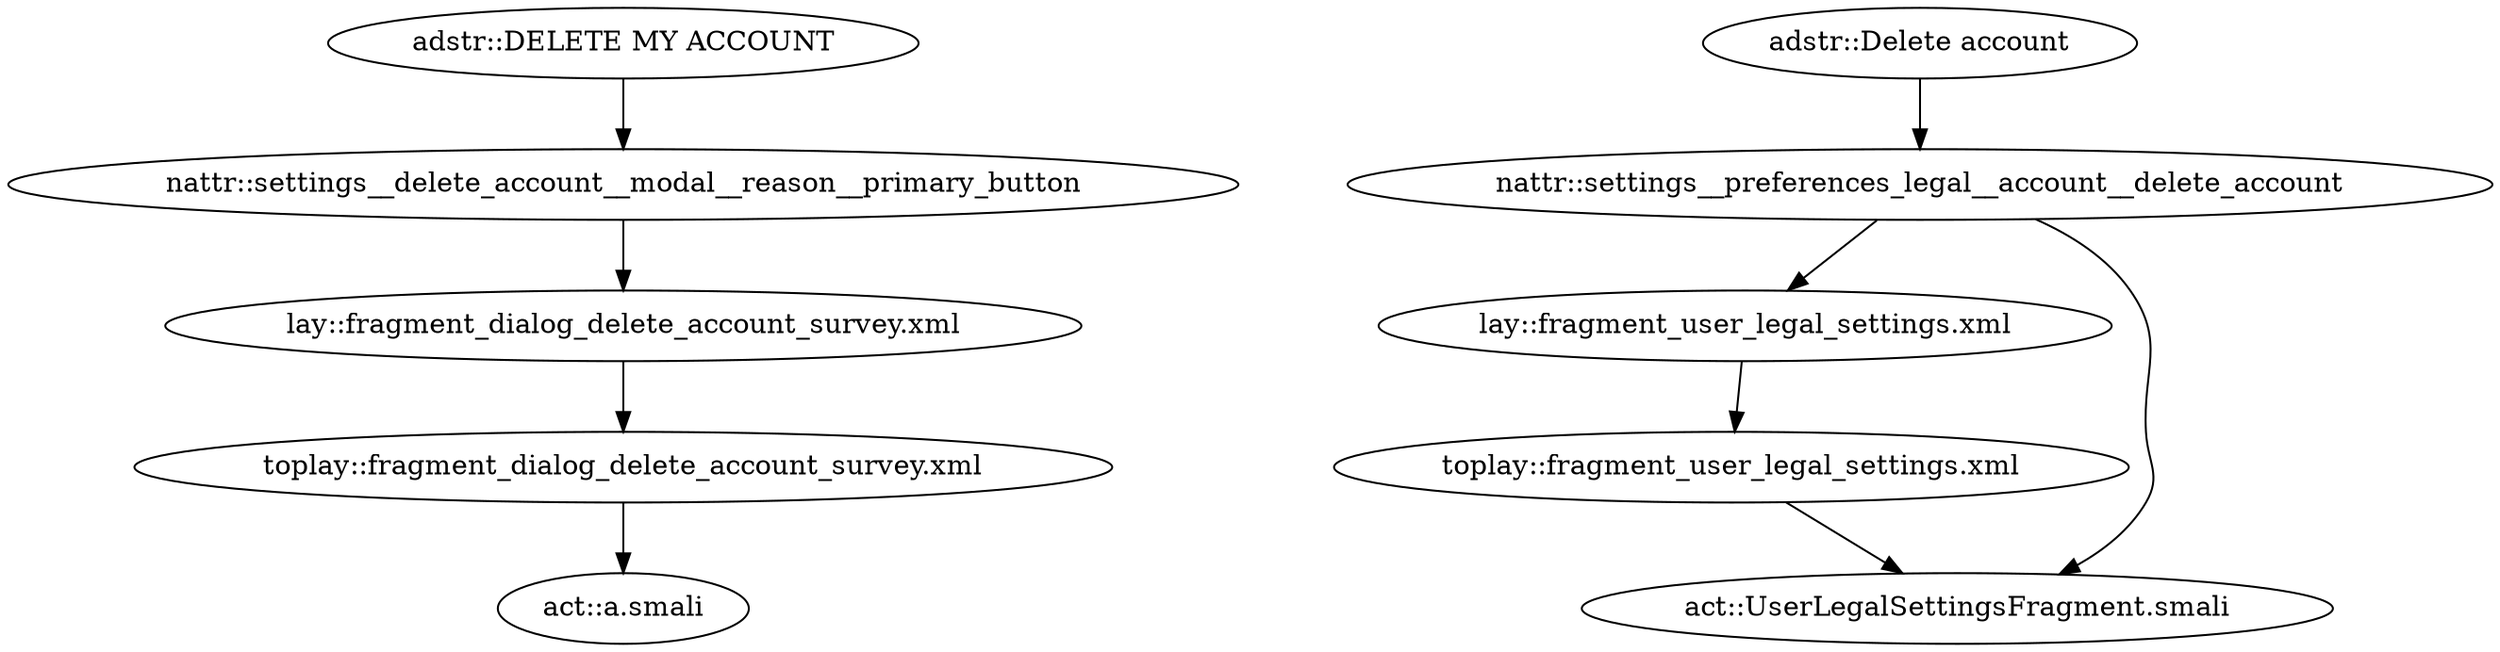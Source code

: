 digraph G {
"adstr::DELETE MY ACCOUNT" -> "nattr::settings__delete_account__modal__reason__primary_button"
"adstr::Delete account" -> "nattr::settings__preferences_legal__account__delete_account"
"nattr::settings__delete_account__modal__reason__primary_button" -> "lay::fragment_dialog_delete_account_survey.xml"
"nattr::settings__preferences_legal__account__delete_account" -> "lay::fragment_user_legal_settings.xml"
"nattr::settings__preferences_legal__account__delete_account" -> "act::UserLegalSettingsFragment.smali"
"lay::fragment_dialog_delete_account_survey.xml" -> "toplay::fragment_dialog_delete_account_survey.xml"
"lay::fragment_user_legal_settings.xml" -> "toplay::fragment_user_legal_settings.xml"
"toplay::fragment_dialog_delete_account_survey.xml" -> "act::a.smali"
"toplay::fragment_user_legal_settings.xml" -> "act::UserLegalSettingsFragment.smali"
}
